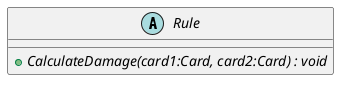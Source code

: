 @startuml
abstract class Rule {
    + {abstract} CalculateDamage(card1:Card, card2:Card) : void
}
@enduml
